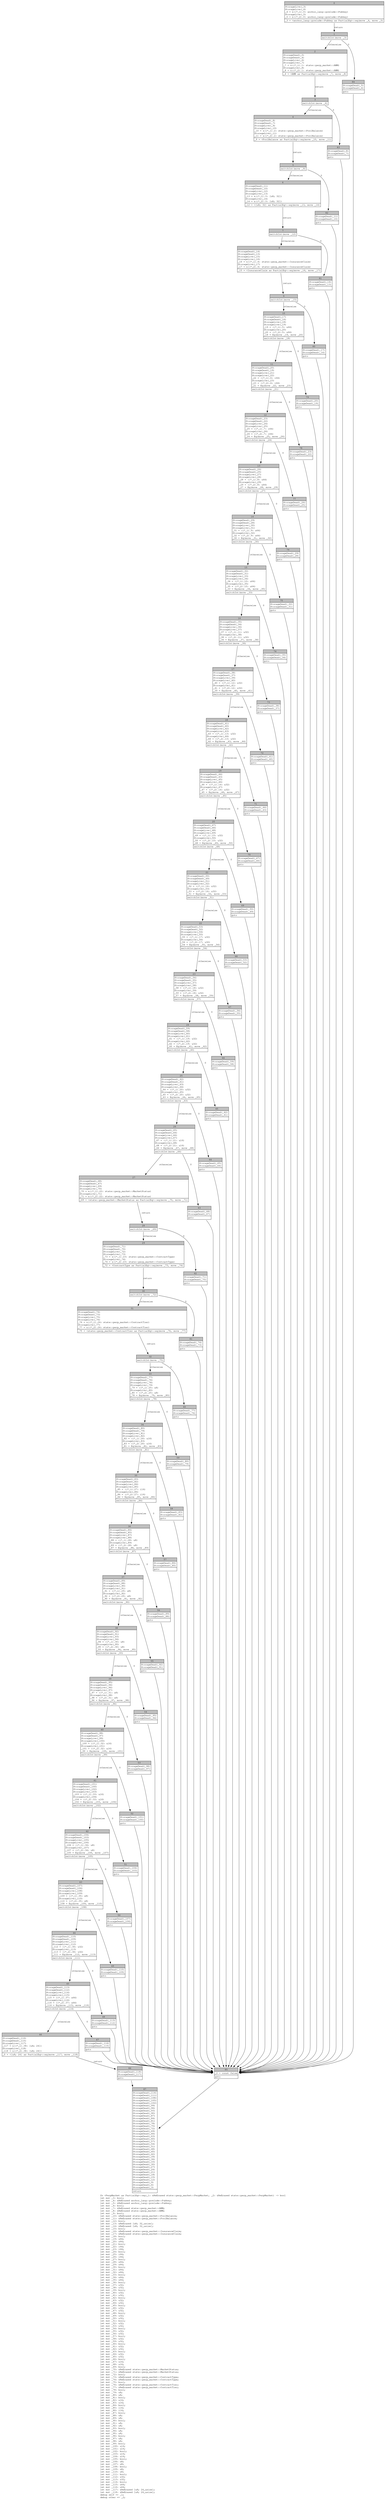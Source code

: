 digraph Mir_0_17338 {
    graph [fontname="Courier, monospace"];
    node [fontname="Courier, monospace"];
    edge [fontname="Courier, monospace"];
    label=<fn &lt;PerpMarket as PartialEq&gt;::eq(_1: &amp;ReErased state::perp_market::PerpMarket, _2: &amp;ReErased state::perp_market::PerpMarket) -&gt; bool<br align="left"/>let mut _3: bool;<br align="left"/>let mut _4: &amp;ReErased anchor_lang::prelude::Pubkey;<br align="left"/>let mut _5: &amp;ReErased anchor_lang::prelude::Pubkey;<br align="left"/>let mut _6: bool;<br align="left"/>let mut _7: &amp;ReErased state::perp_market::AMM;<br align="left"/>let mut _8: &amp;ReErased state::perp_market::AMM;<br align="left"/>let mut _9: bool;<br align="left"/>let mut _10: &amp;ReErased state::perp_market::PoolBalance;<br align="left"/>let mut _11: &amp;ReErased state::perp_market::PoolBalance;<br align="left"/>let mut _12: bool;<br align="left"/>let mut _13: &amp;ReErased [u8; 32_usize];<br align="left"/>let mut _14: &amp;ReErased [u8; 32_usize];<br align="left"/>let mut _15: bool;<br align="left"/>let mut _16: &amp;ReErased state::perp_market::InsuranceClaim;<br align="left"/>let mut _17: &amp;ReErased state::perp_market::InsuranceClaim;<br align="left"/>let mut _18: bool;<br align="left"/>let mut _19: u64;<br align="left"/>let mut _20: u64;<br align="left"/>let mut _21: bool;<br align="left"/>let mut _22: i64;<br align="left"/>let mut _23: i64;<br align="left"/>let mut _24: bool;<br align="left"/>let mut _25: i64;<br align="left"/>let mut _26: i64;<br align="left"/>let mut _27: bool;<br align="left"/>let mut _28: u64;<br align="left"/>let mut _29: u64;<br align="left"/>let mut _30: bool;<br align="left"/>let mut _31: u64;<br align="left"/>let mut _32: u64;<br align="left"/>let mut _33: bool;<br align="left"/>let mut _34: u64;<br align="left"/>let mut _35: u64;<br align="left"/>let mut _36: bool;<br align="left"/>let mut _37: u32;<br align="left"/>let mut _38: u32;<br align="left"/>let mut _39: bool;<br align="left"/>let mut _40: u32;<br align="left"/>let mut _41: u32;<br align="left"/>let mut _42: bool;<br align="left"/>let mut _43: u32;<br align="left"/>let mut _44: u32;<br align="left"/>let mut _45: bool;<br align="left"/>let mut _46: u32;<br align="left"/>let mut _47: u32;<br align="left"/>let mut _48: bool;<br align="left"/>let mut _49: u32;<br align="left"/>let mut _50: u32;<br align="left"/>let mut _51: bool;<br align="left"/>let mut _52: u32;<br align="left"/>let mut _53: u32;<br align="left"/>let mut _54: bool;<br align="left"/>let mut _55: u32;<br align="left"/>let mut _56: u32;<br align="left"/>let mut _57: bool;<br align="left"/>let mut _58: u32;<br align="left"/>let mut _59: u32;<br align="left"/>let mut _60: bool;<br align="left"/>let mut _61: u32;<br align="left"/>let mut _62: u32;<br align="left"/>let mut _63: bool;<br align="left"/>let mut _64: u32;<br align="left"/>let mut _65: u32;<br align="left"/>let mut _66: bool;<br align="left"/>let mut _67: u16;<br align="left"/>let mut _68: u16;<br align="left"/>let mut _69: bool;<br align="left"/>let mut _70: &amp;ReErased state::perp_market::MarketStatus;<br align="left"/>let mut _71: &amp;ReErased state::perp_market::MarketStatus;<br align="left"/>let mut _72: bool;<br align="left"/>let mut _73: &amp;ReErased state::perp_market::ContractType;<br align="left"/>let mut _74: &amp;ReErased state::perp_market::ContractType;<br align="left"/>let mut _75: bool;<br align="left"/>let mut _76: &amp;ReErased state::perp_market::ContractTier;<br align="left"/>let mut _77: &amp;ReErased state::perp_market::ContractTier;<br align="left"/>let mut _78: bool;<br align="left"/>let mut _79: u8;<br align="left"/>let mut _80: u8;<br align="left"/>let mut _81: bool;<br align="left"/>let mut _82: u16;<br align="left"/>let mut _83: u16;<br align="left"/>let mut _84: bool;<br align="left"/>let mut _85: i16;<br align="left"/>let mut _86: i16;<br align="left"/>let mut _87: bool;<br align="left"/>let mut _88: u8;<br align="left"/>let mut _89: u8;<br align="left"/>let mut _90: bool;<br align="left"/>let mut _91: u8;<br align="left"/>let mut _92: u8;<br align="left"/>let mut _93: bool;<br align="left"/>let mut _94: u8;<br align="left"/>let mut _95: u8;<br align="left"/>let mut _96: bool;<br align="left"/>let mut _97: u8;<br align="left"/>let mut _98: u8;<br align="left"/>let mut _99: bool;<br align="left"/>let mut _100: u16;<br align="left"/>let mut _101: u16;<br align="left"/>let mut _102: bool;<br align="left"/>let mut _103: u16;<br align="left"/>let mut _104: u16;<br align="left"/>let mut _105: bool;<br align="left"/>let mut _106: u8;<br align="left"/>let mut _107: u8;<br align="left"/>let mut _108: bool;<br align="left"/>let mut _109: u8;<br align="left"/>let mut _110: u8;<br align="left"/>let mut _111: bool;<br align="left"/>let mut _112: u32;<br align="left"/>let mut _113: u32;<br align="left"/>let mut _114: bool;<br align="left"/>let mut _115: u64;<br align="left"/>let mut _116: u64;<br align="left"/>let mut _117: &amp;ReErased [u8; 24_usize];<br align="left"/>let mut _118: &amp;ReErased [u8; 24_usize];<br align="left"/>debug self =&gt; _1;<br align="left"/>debug other =&gt; _2;<br align="left"/>>;
    bb0__0_17338 [shape="none", label=<<table border="0" cellborder="1" cellspacing="0"><tr><td bgcolor="gray" align="center" colspan="1">0</td></tr><tr><td align="left" balign="left">StorageLive(_3)<br/>StorageLive(_4)<br/>_4 = &amp;((*_1).0: anchor_lang::prelude::Pubkey)<br/>StorageLive(_5)<br/>_5 = &amp;((*_2).0: anchor_lang::prelude::Pubkey)<br/></td></tr><tr><td align="left">_3 = &lt;anchor_lang::prelude::Pubkey as PartialEq&gt;::eq(move _4, move _5)</td></tr></table>>];
    bb1__0_17338 [shape="none", label=<<table border="0" cellborder="1" cellspacing="0"><tr><td bgcolor="gray" align="center" colspan="1">1</td></tr><tr><td align="left">switchInt(move _3)</td></tr></table>>];
    bb2__0_17338 [shape="none", label=<<table border="0" cellborder="1" cellspacing="0"><tr><td bgcolor="gray" align="center" colspan="1">2</td></tr><tr><td align="left" balign="left">StorageDead(_5)<br/>StorageDead(_4)<br/>StorageLive(_6)<br/>StorageLive(_7)<br/>_7 = &amp;((*_1).1: state::perp_market::AMM)<br/>StorageLive(_8)<br/>_8 = &amp;((*_2).1: state::perp_market::AMM)<br/></td></tr><tr><td align="left">_6 = &lt;AMM as PartialEq&gt;::eq(move _7, move _8)</td></tr></table>>];
    bb3__0_17338 [shape="none", label=<<table border="0" cellborder="1" cellspacing="0"><tr><td bgcolor="gray" align="center" colspan="1">3</td></tr><tr><td align="left">switchInt(move _6)</td></tr></table>>];
    bb4__0_17338 [shape="none", label=<<table border="0" cellborder="1" cellspacing="0"><tr><td bgcolor="gray" align="center" colspan="1">4</td></tr><tr><td align="left" balign="left">StorageDead(_8)<br/>StorageDead(_7)<br/>StorageLive(_9)<br/>StorageLive(_10)<br/>_10 = &amp;((*_1).2: state::perp_market::PoolBalance)<br/>StorageLive(_11)<br/>_11 = &amp;((*_2).2: state::perp_market::PoolBalance)<br/></td></tr><tr><td align="left">_9 = &lt;PoolBalance as PartialEq&gt;::eq(move _10, move _11)</td></tr></table>>];
    bb5__0_17338 [shape="none", label=<<table border="0" cellborder="1" cellspacing="0"><tr><td bgcolor="gray" align="center" colspan="1">5</td></tr><tr><td align="left">switchInt(move _9)</td></tr></table>>];
    bb6__0_17338 [shape="none", label=<<table border="0" cellborder="1" cellspacing="0"><tr><td bgcolor="gray" align="center" colspan="1">6</td></tr><tr><td align="left" balign="left">StorageDead(_11)<br/>StorageDead(_10)<br/>StorageLive(_12)<br/>StorageLive(_13)<br/>_13 = &amp;((*_1).3: [u8; 32])<br/>StorageLive(_14)<br/>_14 = &amp;((*_2).3: [u8; 32])<br/></td></tr><tr><td align="left">_12 = &lt;[u8; 32] as PartialEq&gt;::eq(move _13, move _14)</td></tr></table>>];
    bb7__0_17338 [shape="none", label=<<table border="0" cellborder="1" cellspacing="0"><tr><td bgcolor="gray" align="center" colspan="1">7</td></tr><tr><td align="left">switchInt(move _12)</td></tr></table>>];
    bb8__0_17338 [shape="none", label=<<table border="0" cellborder="1" cellspacing="0"><tr><td bgcolor="gray" align="center" colspan="1">8</td></tr><tr><td align="left" balign="left">StorageDead(_14)<br/>StorageDead(_13)<br/>StorageLive(_15)<br/>StorageLive(_16)<br/>_16 = &amp;((*_1).4: state::perp_market::InsuranceClaim)<br/>StorageLive(_17)<br/>_17 = &amp;((*_2).4: state::perp_market::InsuranceClaim)<br/></td></tr><tr><td align="left">_15 = &lt;InsuranceClaim as PartialEq&gt;::eq(move _16, move _17)</td></tr></table>>];
    bb9__0_17338 [shape="none", label=<<table border="0" cellborder="1" cellspacing="0"><tr><td bgcolor="gray" align="center" colspan="1">9</td></tr><tr><td align="left">switchInt(move _15)</td></tr></table>>];
    bb10__0_17338 [shape="none", label=<<table border="0" cellborder="1" cellspacing="0"><tr><td bgcolor="gray" align="center" colspan="1">10</td></tr><tr><td align="left" balign="left">StorageDead(_17)<br/>StorageDead(_16)<br/>StorageLive(_18)<br/>StorageLive(_19)<br/>_19 = ((*_1).5: u64)<br/>StorageLive(_20)<br/>_20 = ((*_2).5: u64)<br/>_18 = Eq(move _19, move _20)<br/></td></tr><tr><td align="left">switchInt(move _18)</td></tr></table>>];
    bb11__0_17338 [shape="none", label=<<table border="0" cellborder="1" cellspacing="0"><tr><td bgcolor="gray" align="center" colspan="1">11</td></tr><tr><td align="left" balign="left">StorageDead(_20)<br/>StorageDead(_19)<br/>StorageLive(_21)<br/>StorageLive(_22)<br/>_22 = ((*_1).6: i64)<br/>StorageLive(_23)<br/>_23 = ((*_2).6: i64)<br/>_21 = Eq(move _22, move _23)<br/></td></tr><tr><td align="left">switchInt(move _21)</td></tr></table>>];
    bb12__0_17338 [shape="none", label=<<table border="0" cellborder="1" cellspacing="0"><tr><td bgcolor="gray" align="center" colspan="1">12</td></tr><tr><td align="left" balign="left">StorageDead(_23)<br/>StorageDead(_22)<br/>StorageLive(_24)<br/>StorageLive(_25)<br/>_25 = ((*_1).7: i64)<br/>StorageLive(_26)<br/>_26 = ((*_2).7: i64)<br/>_24 = Eq(move _25, move _26)<br/></td></tr><tr><td align="left">switchInt(move _24)</td></tr></table>>];
    bb13__0_17338 [shape="none", label=<<table border="0" cellborder="1" cellspacing="0"><tr><td bgcolor="gray" align="center" colspan="1">13</td></tr><tr><td align="left" balign="left">StorageDead(_26)<br/>StorageDead(_25)<br/>StorageLive(_27)<br/>StorageLive(_28)<br/>_28 = ((*_1).8: u64)<br/>StorageLive(_29)<br/>_29 = ((*_2).8: u64)<br/>_27 = Eq(move _28, move _29)<br/></td></tr><tr><td align="left">switchInt(move _27)</td></tr></table>>];
    bb14__0_17338 [shape="none", label=<<table border="0" cellborder="1" cellspacing="0"><tr><td bgcolor="gray" align="center" colspan="1">14</td></tr><tr><td align="left" balign="left">StorageDead(_29)<br/>StorageDead(_28)<br/>StorageLive(_30)<br/>StorageLive(_31)<br/>_31 = ((*_1).9: u64)<br/>StorageLive(_32)<br/>_32 = ((*_2).9: u64)<br/>_30 = Eq(move _31, move _32)<br/></td></tr><tr><td align="left">switchInt(move _30)</td></tr></table>>];
    bb15__0_17338 [shape="none", label=<<table border="0" cellborder="1" cellspacing="0"><tr><td bgcolor="gray" align="center" colspan="1">15</td></tr><tr><td align="left" balign="left">StorageDead(_32)<br/>StorageDead(_31)<br/>StorageLive(_33)<br/>StorageLive(_34)<br/>_34 = ((*_1).10: u64)<br/>StorageLive(_35)<br/>_35 = ((*_2).10: u64)<br/>_33 = Eq(move _34, move _35)<br/></td></tr><tr><td align="left">switchInt(move _33)</td></tr></table>>];
    bb16__0_17338 [shape="none", label=<<table border="0" cellborder="1" cellspacing="0"><tr><td bgcolor="gray" align="center" colspan="1">16</td></tr><tr><td align="left" balign="left">StorageDead(_35)<br/>StorageDead(_34)<br/>StorageLive(_36)<br/>StorageLive(_37)<br/>_37 = ((*_1).11: u32)<br/>StorageLive(_38)<br/>_38 = ((*_2).11: u32)<br/>_36 = Eq(move _37, move _38)<br/></td></tr><tr><td align="left">switchInt(move _36)</td></tr></table>>];
    bb17__0_17338 [shape="none", label=<<table border="0" cellborder="1" cellspacing="0"><tr><td bgcolor="gray" align="center" colspan="1">17</td></tr><tr><td align="left" balign="left">StorageDead(_38)<br/>StorageDead(_37)<br/>StorageLive(_39)<br/>StorageLive(_40)<br/>_40 = ((*_1).12: u32)<br/>StorageLive(_41)<br/>_41 = ((*_2).12: u32)<br/>_39 = Eq(move _40, move _41)<br/></td></tr><tr><td align="left">switchInt(move _39)</td></tr></table>>];
    bb18__0_17338 [shape="none", label=<<table border="0" cellborder="1" cellspacing="0"><tr><td bgcolor="gray" align="center" colspan="1">18</td></tr><tr><td align="left" balign="left">StorageDead(_41)<br/>StorageDead(_40)<br/>StorageLive(_42)<br/>StorageLive(_43)<br/>_43 = ((*_1).13: u32)<br/>StorageLive(_44)<br/>_44 = ((*_2).13: u32)<br/>_42 = Eq(move _43, move _44)<br/></td></tr><tr><td align="left">switchInt(move _42)</td></tr></table>>];
    bb19__0_17338 [shape="none", label=<<table border="0" cellborder="1" cellspacing="0"><tr><td bgcolor="gray" align="center" colspan="1">19</td></tr><tr><td align="left" balign="left">StorageDead(_44)<br/>StorageDead(_43)<br/>StorageLive(_45)<br/>StorageLive(_46)<br/>_46 = ((*_1).14: u32)<br/>StorageLive(_47)<br/>_47 = ((*_2).14: u32)<br/>_45 = Eq(move _46, move _47)<br/></td></tr><tr><td align="left">switchInt(move _45)</td></tr></table>>];
    bb20__0_17338 [shape="none", label=<<table border="0" cellborder="1" cellspacing="0"><tr><td bgcolor="gray" align="center" colspan="1">20</td></tr><tr><td align="left" balign="left">StorageDead(_47)<br/>StorageDead(_46)<br/>StorageLive(_48)<br/>StorageLive(_49)<br/>_49 = ((*_1).15: u32)<br/>StorageLive(_50)<br/>_50 = ((*_2).15: u32)<br/>_48 = Eq(move _49, move _50)<br/></td></tr><tr><td align="left">switchInt(move _48)</td></tr></table>>];
    bb21__0_17338 [shape="none", label=<<table border="0" cellborder="1" cellspacing="0"><tr><td bgcolor="gray" align="center" colspan="1">21</td></tr><tr><td align="left" balign="left">StorageDead(_50)<br/>StorageDead(_49)<br/>StorageLive(_51)<br/>StorageLive(_52)<br/>_52 = ((*_1).16: u32)<br/>StorageLive(_53)<br/>_53 = ((*_2).16: u32)<br/>_51 = Eq(move _52, move _53)<br/></td></tr><tr><td align="left">switchInt(move _51)</td></tr></table>>];
    bb22__0_17338 [shape="none", label=<<table border="0" cellborder="1" cellspacing="0"><tr><td bgcolor="gray" align="center" colspan="1">22</td></tr><tr><td align="left" balign="left">StorageDead(_53)<br/>StorageDead(_52)<br/>StorageLive(_54)<br/>StorageLive(_55)<br/>_55 = ((*_1).17: u32)<br/>StorageLive(_56)<br/>_56 = ((*_2).17: u32)<br/>_54 = Eq(move _55, move _56)<br/></td></tr><tr><td align="left">switchInt(move _54)</td></tr></table>>];
    bb23__0_17338 [shape="none", label=<<table border="0" cellborder="1" cellspacing="0"><tr><td bgcolor="gray" align="center" colspan="1">23</td></tr><tr><td align="left" balign="left">StorageDead(_56)<br/>StorageDead(_55)<br/>StorageLive(_57)<br/>StorageLive(_58)<br/>_58 = ((*_1).18: u32)<br/>StorageLive(_59)<br/>_59 = ((*_2).18: u32)<br/>_57 = Eq(move _58, move _59)<br/></td></tr><tr><td align="left">switchInt(move _57)</td></tr></table>>];
    bb24__0_17338 [shape="none", label=<<table border="0" cellborder="1" cellspacing="0"><tr><td bgcolor="gray" align="center" colspan="1">24</td></tr><tr><td align="left" balign="left">StorageDead(_59)<br/>StorageDead(_58)<br/>StorageLive(_60)<br/>StorageLive(_61)<br/>_61 = ((*_1).19: u32)<br/>StorageLive(_62)<br/>_62 = ((*_2).19: u32)<br/>_60 = Eq(move _61, move _62)<br/></td></tr><tr><td align="left">switchInt(move _60)</td></tr></table>>];
    bb25__0_17338 [shape="none", label=<<table border="0" cellborder="1" cellspacing="0"><tr><td bgcolor="gray" align="center" colspan="1">25</td></tr><tr><td align="left" balign="left">StorageDead(_62)<br/>StorageDead(_61)<br/>StorageLive(_63)<br/>StorageLive(_64)<br/>_64 = ((*_1).20: u32)<br/>StorageLive(_65)<br/>_65 = ((*_2).20: u32)<br/>_63 = Eq(move _64, move _65)<br/></td></tr><tr><td align="left">switchInt(move _63)</td></tr></table>>];
    bb26__0_17338 [shape="none", label=<<table border="0" cellborder="1" cellspacing="0"><tr><td bgcolor="gray" align="center" colspan="1">26</td></tr><tr><td align="left" balign="left">StorageDead(_65)<br/>StorageDead(_64)<br/>StorageLive(_66)<br/>StorageLive(_67)<br/>_67 = ((*_1).21: u16)<br/>StorageLive(_68)<br/>_68 = ((*_2).21: u16)<br/>_66 = Eq(move _67, move _68)<br/></td></tr><tr><td align="left">switchInt(move _66)</td></tr></table>>];
    bb27__0_17338 [shape="none", label=<<table border="0" cellborder="1" cellspacing="0"><tr><td bgcolor="gray" align="center" colspan="1">27</td></tr><tr><td align="left" balign="left">StorageDead(_68)<br/>StorageDead(_67)<br/>StorageLive(_69)<br/>StorageLive(_70)<br/>_70 = &amp;((*_1).22: state::perp_market::MarketStatus)<br/>StorageLive(_71)<br/>_71 = &amp;((*_2).22: state::perp_market::MarketStatus)<br/></td></tr><tr><td align="left">_69 = &lt;state::perp_market::MarketStatus as PartialEq&gt;::eq(move _70, move _71)</td></tr></table>>];
    bb28__0_17338 [shape="none", label=<<table border="0" cellborder="1" cellspacing="0"><tr><td bgcolor="gray" align="center" colspan="1">28</td></tr><tr><td align="left">switchInt(move _69)</td></tr></table>>];
    bb29__0_17338 [shape="none", label=<<table border="0" cellborder="1" cellspacing="0"><tr><td bgcolor="gray" align="center" colspan="1">29</td></tr><tr><td align="left" balign="left">StorageDead(_71)<br/>StorageDead(_70)<br/>StorageLive(_72)<br/>StorageLive(_73)<br/>_73 = &amp;((*_1).23: state::perp_market::ContractType)<br/>StorageLive(_74)<br/>_74 = &amp;((*_2).23: state::perp_market::ContractType)<br/></td></tr><tr><td align="left">_72 = &lt;ContractType as PartialEq&gt;::eq(move _73, move _74)</td></tr></table>>];
    bb30__0_17338 [shape="none", label=<<table border="0" cellborder="1" cellspacing="0"><tr><td bgcolor="gray" align="center" colspan="1">30</td></tr><tr><td align="left">switchInt(move _72)</td></tr></table>>];
    bb31__0_17338 [shape="none", label=<<table border="0" cellborder="1" cellspacing="0"><tr><td bgcolor="gray" align="center" colspan="1">31</td></tr><tr><td align="left" balign="left">StorageDead(_74)<br/>StorageDead(_73)<br/>StorageLive(_75)<br/>StorageLive(_76)<br/>_76 = &amp;((*_1).24: state::perp_market::ContractTier)<br/>StorageLive(_77)<br/>_77 = &amp;((*_2).24: state::perp_market::ContractTier)<br/></td></tr><tr><td align="left">_75 = &lt;state::perp_market::ContractTier as PartialEq&gt;::eq(move _76, move _77)</td></tr></table>>];
    bb32__0_17338 [shape="none", label=<<table border="0" cellborder="1" cellspacing="0"><tr><td bgcolor="gray" align="center" colspan="1">32</td></tr><tr><td align="left">switchInt(move _75)</td></tr></table>>];
    bb33__0_17338 [shape="none", label=<<table border="0" cellborder="1" cellspacing="0"><tr><td bgcolor="gray" align="center" colspan="1">33</td></tr><tr><td align="left" balign="left">StorageDead(_77)<br/>StorageDead(_76)<br/>StorageLive(_78)<br/>StorageLive(_79)<br/>_79 = ((*_1).25: u8)<br/>StorageLive(_80)<br/>_80 = ((*_2).25: u8)<br/>_78 = Eq(move _79, move _80)<br/></td></tr><tr><td align="left">switchInt(move _78)</td></tr></table>>];
    bb34__0_17338 [shape="none", label=<<table border="0" cellborder="1" cellspacing="0"><tr><td bgcolor="gray" align="center" colspan="1">34</td></tr><tr><td align="left" balign="left">StorageDead(_80)<br/>StorageDead(_79)<br/>StorageLive(_81)<br/>StorageLive(_82)<br/>_82 = ((*_1).26: u16)<br/>StorageLive(_83)<br/>_83 = ((*_2).26: u16)<br/>_81 = Eq(move _82, move _83)<br/></td></tr><tr><td align="left">switchInt(move _81)</td></tr></table>>];
    bb35__0_17338 [shape="none", label=<<table border="0" cellborder="1" cellspacing="0"><tr><td bgcolor="gray" align="center" colspan="1">35</td></tr><tr><td align="left" balign="left">StorageDead(_83)<br/>StorageDead(_82)<br/>StorageLive(_84)<br/>StorageLive(_85)<br/>_85 = ((*_1).27: i16)<br/>StorageLive(_86)<br/>_86 = ((*_2).27: i16)<br/>_84 = Eq(move _85, move _86)<br/></td></tr><tr><td align="left">switchInt(move _84)</td></tr></table>>];
    bb36__0_17338 [shape="none", label=<<table border="0" cellborder="1" cellspacing="0"><tr><td bgcolor="gray" align="center" colspan="1">36</td></tr><tr><td align="left" balign="left">StorageDead(_86)<br/>StorageDead(_85)<br/>StorageLive(_87)<br/>StorageLive(_88)<br/>_88 = ((*_1).28: u8)<br/>StorageLive(_89)<br/>_89 = ((*_2).28: u8)<br/>_87 = Eq(move _88, move _89)<br/></td></tr><tr><td align="left">switchInt(move _87)</td></tr></table>>];
    bb37__0_17338 [shape="none", label=<<table border="0" cellborder="1" cellspacing="0"><tr><td bgcolor="gray" align="center" colspan="1">37</td></tr><tr><td align="left" balign="left">StorageDead(_89)<br/>StorageDead(_88)<br/>StorageLive(_90)<br/>StorageLive(_91)<br/>_91 = ((*_1).29: u8)<br/>StorageLive(_92)<br/>_92 = ((*_2).29: u8)<br/>_90 = Eq(move _91, move _92)<br/></td></tr><tr><td align="left">switchInt(move _90)</td></tr></table>>];
    bb38__0_17338 [shape="none", label=<<table border="0" cellborder="1" cellspacing="0"><tr><td bgcolor="gray" align="center" colspan="1">38</td></tr><tr><td align="left" balign="left">StorageDead(_92)<br/>StorageDead(_91)<br/>StorageLive(_93)<br/>StorageLive(_94)<br/>_94 = ((*_1).30: u8)<br/>StorageLive(_95)<br/>_95 = ((*_2).30: u8)<br/>_93 = Eq(move _94, move _95)<br/></td></tr><tr><td align="left">switchInt(move _93)</td></tr></table>>];
    bb39__0_17338 [shape="none", label=<<table border="0" cellborder="1" cellspacing="0"><tr><td bgcolor="gray" align="center" colspan="1">39</td></tr><tr><td align="left" balign="left">StorageDead(_95)<br/>StorageDead(_94)<br/>StorageLive(_96)<br/>StorageLive(_97)<br/>_97 = ((*_1).31: u8)<br/>StorageLive(_98)<br/>_98 = ((*_2).31: u8)<br/>_96 = Eq(move _97, move _98)<br/></td></tr><tr><td align="left">switchInt(move _96)</td></tr></table>>];
    bb40__0_17338 [shape="none", label=<<table border="0" cellborder="1" cellspacing="0"><tr><td bgcolor="gray" align="center" colspan="1">40</td></tr><tr><td align="left" balign="left">StorageDead(_98)<br/>StorageDead(_97)<br/>StorageLive(_99)<br/>StorageLive(_100)<br/>_100 = ((*_1).32: u16)<br/>StorageLive(_101)<br/>_101 = ((*_2).32: u16)<br/>_99 = Eq(move _100, move _101)<br/></td></tr><tr><td align="left">switchInt(move _99)</td></tr></table>>];
    bb41__0_17338 [shape="none", label=<<table border="0" cellborder="1" cellspacing="0"><tr><td bgcolor="gray" align="center" colspan="1">41</td></tr><tr><td align="left" balign="left">StorageDead(_101)<br/>StorageDead(_100)<br/>StorageLive(_102)<br/>StorageLive(_103)<br/>_103 = ((*_1).33: u16)<br/>StorageLive(_104)<br/>_104 = ((*_2).33: u16)<br/>_102 = Eq(move _103, move _104)<br/></td></tr><tr><td align="left">switchInt(move _102)</td></tr></table>>];
    bb42__0_17338 [shape="none", label=<<table border="0" cellborder="1" cellspacing="0"><tr><td bgcolor="gray" align="center" colspan="1">42</td></tr><tr><td align="left" balign="left">StorageDead(_104)<br/>StorageDead(_103)<br/>StorageLive(_105)<br/>StorageLive(_106)<br/>_106 = ((*_1).34: u8)<br/>StorageLive(_107)<br/>_107 = ((*_2).34: u8)<br/>_105 = Eq(move _106, move _107)<br/></td></tr><tr><td align="left">switchInt(move _105)</td></tr></table>>];
    bb43__0_17338 [shape="none", label=<<table border="0" cellborder="1" cellspacing="0"><tr><td bgcolor="gray" align="center" colspan="1">43</td></tr><tr><td align="left" balign="left">StorageDead(_107)<br/>StorageDead(_106)<br/>StorageLive(_108)<br/>StorageLive(_109)<br/>_109 = ((*_1).35: u8)<br/>StorageLive(_110)<br/>_110 = ((*_2).35: u8)<br/>_108 = Eq(move _109, move _110)<br/></td></tr><tr><td align="left">switchInt(move _108)</td></tr></table>>];
    bb44__0_17338 [shape="none", label=<<table border="0" cellborder="1" cellspacing="0"><tr><td bgcolor="gray" align="center" colspan="1">44</td></tr><tr><td align="left" balign="left">StorageDead(_110)<br/>StorageDead(_109)<br/>StorageLive(_111)<br/>StorageLive(_112)<br/>_112 = ((*_1).36: u32)<br/>StorageLive(_113)<br/>_113 = ((*_2).36: u32)<br/>_111 = Eq(move _112, move _113)<br/></td></tr><tr><td align="left">switchInt(move _111)</td></tr></table>>];
    bb45__0_17338 [shape="none", label=<<table border="0" cellborder="1" cellspacing="0"><tr><td bgcolor="gray" align="center" colspan="1">45</td></tr><tr><td align="left" balign="left">StorageDead(_113)<br/>StorageDead(_112)<br/>StorageLive(_114)<br/>StorageLive(_115)<br/>_115 = ((*_1).37: u64)<br/>StorageLive(_116)<br/>_116 = ((*_2).37: u64)<br/>_114 = Eq(move _115, move _116)<br/></td></tr><tr><td align="left">switchInt(move _114)</td></tr></table>>];
    bb46__0_17338 [shape="none", label=<<table border="0" cellborder="1" cellspacing="0"><tr><td bgcolor="gray" align="center" colspan="1">46</td></tr><tr><td align="left" balign="left">StorageDead(_116)<br/>StorageDead(_115)<br/>StorageLive(_117)<br/>_117 = &amp;((*_1).38: [u8; 24])<br/>StorageLive(_118)<br/>_118 = &amp;((*_2).38: [u8; 24])<br/></td></tr><tr><td align="left">_0 = &lt;[u8; 24] as PartialEq&gt;::eq(move _117, move _118)</td></tr></table>>];
    bb47__0_17338 [shape="none", label=<<table border="0" cellborder="1" cellspacing="0"><tr><td bgcolor="gray" align="center" colspan="1">47</td></tr><tr><td align="left" balign="left">StorageDead(_116)<br/>StorageDead(_115)<br/></td></tr><tr><td align="left">goto</td></tr></table>>];
    bb48__0_17338 [shape="none", label=<<table border="0" cellborder="1" cellspacing="0"><tr><td bgcolor="gray" align="center" colspan="1">48</td></tr><tr><td align="left" balign="left">StorageDead(_113)<br/>StorageDead(_112)<br/></td></tr><tr><td align="left">goto</td></tr></table>>];
    bb49__0_17338 [shape="none", label=<<table border="0" cellborder="1" cellspacing="0"><tr><td bgcolor="gray" align="center" colspan="1">49</td></tr><tr><td align="left" balign="left">StorageDead(_110)<br/>StorageDead(_109)<br/></td></tr><tr><td align="left">goto</td></tr></table>>];
    bb50__0_17338 [shape="none", label=<<table border="0" cellborder="1" cellspacing="0"><tr><td bgcolor="gray" align="center" colspan="1">50</td></tr><tr><td align="left" balign="left">StorageDead(_107)<br/>StorageDead(_106)<br/></td></tr><tr><td align="left">goto</td></tr></table>>];
    bb51__0_17338 [shape="none", label=<<table border="0" cellborder="1" cellspacing="0"><tr><td bgcolor="gray" align="center" colspan="1">51</td></tr><tr><td align="left" balign="left">StorageDead(_104)<br/>StorageDead(_103)<br/></td></tr><tr><td align="left">goto</td></tr></table>>];
    bb52__0_17338 [shape="none", label=<<table border="0" cellborder="1" cellspacing="0"><tr><td bgcolor="gray" align="center" colspan="1">52</td></tr><tr><td align="left" balign="left">StorageDead(_101)<br/>StorageDead(_100)<br/></td></tr><tr><td align="left">goto</td></tr></table>>];
    bb53__0_17338 [shape="none", label=<<table border="0" cellborder="1" cellspacing="0"><tr><td bgcolor="gray" align="center" colspan="1">53</td></tr><tr><td align="left" balign="left">StorageDead(_98)<br/>StorageDead(_97)<br/></td></tr><tr><td align="left">goto</td></tr></table>>];
    bb54__0_17338 [shape="none", label=<<table border="0" cellborder="1" cellspacing="0"><tr><td bgcolor="gray" align="center" colspan="1">54</td></tr><tr><td align="left" balign="left">StorageDead(_95)<br/>StorageDead(_94)<br/></td></tr><tr><td align="left">goto</td></tr></table>>];
    bb55__0_17338 [shape="none", label=<<table border="0" cellborder="1" cellspacing="0"><tr><td bgcolor="gray" align="center" colspan="1">55</td></tr><tr><td align="left" balign="left">StorageDead(_92)<br/>StorageDead(_91)<br/></td></tr><tr><td align="left">goto</td></tr></table>>];
    bb56__0_17338 [shape="none", label=<<table border="0" cellborder="1" cellspacing="0"><tr><td bgcolor="gray" align="center" colspan="1">56</td></tr><tr><td align="left" balign="left">StorageDead(_89)<br/>StorageDead(_88)<br/></td></tr><tr><td align="left">goto</td></tr></table>>];
    bb57__0_17338 [shape="none", label=<<table border="0" cellborder="1" cellspacing="0"><tr><td bgcolor="gray" align="center" colspan="1">57</td></tr><tr><td align="left" balign="left">StorageDead(_86)<br/>StorageDead(_85)<br/></td></tr><tr><td align="left">goto</td></tr></table>>];
    bb58__0_17338 [shape="none", label=<<table border="0" cellborder="1" cellspacing="0"><tr><td bgcolor="gray" align="center" colspan="1">58</td></tr><tr><td align="left" balign="left">StorageDead(_83)<br/>StorageDead(_82)<br/></td></tr><tr><td align="left">goto</td></tr></table>>];
    bb59__0_17338 [shape="none", label=<<table border="0" cellborder="1" cellspacing="0"><tr><td bgcolor="gray" align="center" colspan="1">59</td></tr><tr><td align="left" balign="left">StorageDead(_80)<br/>StorageDead(_79)<br/></td></tr><tr><td align="left">goto</td></tr></table>>];
    bb60__0_17338 [shape="none", label=<<table border="0" cellborder="1" cellspacing="0"><tr><td bgcolor="gray" align="center" colspan="1">60</td></tr><tr><td align="left" balign="left">StorageDead(_77)<br/>StorageDead(_76)<br/></td></tr><tr><td align="left">goto</td></tr></table>>];
    bb61__0_17338 [shape="none", label=<<table border="0" cellborder="1" cellspacing="0"><tr><td bgcolor="gray" align="center" colspan="1">61</td></tr><tr><td align="left" balign="left">StorageDead(_74)<br/>StorageDead(_73)<br/></td></tr><tr><td align="left">goto</td></tr></table>>];
    bb62__0_17338 [shape="none", label=<<table border="0" cellborder="1" cellspacing="0"><tr><td bgcolor="gray" align="center" colspan="1">62</td></tr><tr><td align="left" balign="left">StorageDead(_71)<br/>StorageDead(_70)<br/></td></tr><tr><td align="left">goto</td></tr></table>>];
    bb63__0_17338 [shape="none", label=<<table border="0" cellborder="1" cellspacing="0"><tr><td bgcolor="gray" align="center" colspan="1">63</td></tr><tr><td align="left" balign="left">StorageDead(_68)<br/>StorageDead(_67)<br/></td></tr><tr><td align="left">goto</td></tr></table>>];
    bb64__0_17338 [shape="none", label=<<table border="0" cellborder="1" cellspacing="0"><tr><td bgcolor="gray" align="center" colspan="1">64</td></tr><tr><td align="left" balign="left">StorageDead(_65)<br/>StorageDead(_64)<br/></td></tr><tr><td align="left">goto</td></tr></table>>];
    bb65__0_17338 [shape="none", label=<<table border="0" cellborder="1" cellspacing="0"><tr><td bgcolor="gray" align="center" colspan="1">65</td></tr><tr><td align="left" balign="left">StorageDead(_62)<br/>StorageDead(_61)<br/></td></tr><tr><td align="left">goto</td></tr></table>>];
    bb66__0_17338 [shape="none", label=<<table border="0" cellborder="1" cellspacing="0"><tr><td bgcolor="gray" align="center" colspan="1">66</td></tr><tr><td align="left" balign="left">StorageDead(_59)<br/>StorageDead(_58)<br/></td></tr><tr><td align="left">goto</td></tr></table>>];
    bb67__0_17338 [shape="none", label=<<table border="0" cellborder="1" cellspacing="0"><tr><td bgcolor="gray" align="center" colspan="1">67</td></tr><tr><td align="left" balign="left">StorageDead(_56)<br/>StorageDead(_55)<br/></td></tr><tr><td align="left">goto</td></tr></table>>];
    bb68__0_17338 [shape="none", label=<<table border="0" cellborder="1" cellspacing="0"><tr><td bgcolor="gray" align="center" colspan="1">68</td></tr><tr><td align="left" balign="left">StorageDead(_53)<br/>StorageDead(_52)<br/></td></tr><tr><td align="left">goto</td></tr></table>>];
    bb69__0_17338 [shape="none", label=<<table border="0" cellborder="1" cellspacing="0"><tr><td bgcolor="gray" align="center" colspan="1">69</td></tr><tr><td align="left" balign="left">StorageDead(_50)<br/>StorageDead(_49)<br/></td></tr><tr><td align="left">goto</td></tr></table>>];
    bb70__0_17338 [shape="none", label=<<table border="0" cellborder="1" cellspacing="0"><tr><td bgcolor="gray" align="center" colspan="1">70</td></tr><tr><td align="left" balign="left">StorageDead(_47)<br/>StorageDead(_46)<br/></td></tr><tr><td align="left">goto</td></tr></table>>];
    bb71__0_17338 [shape="none", label=<<table border="0" cellborder="1" cellspacing="0"><tr><td bgcolor="gray" align="center" colspan="1">71</td></tr><tr><td align="left" balign="left">StorageDead(_44)<br/>StorageDead(_43)<br/></td></tr><tr><td align="left">goto</td></tr></table>>];
    bb72__0_17338 [shape="none", label=<<table border="0" cellborder="1" cellspacing="0"><tr><td bgcolor="gray" align="center" colspan="1">72</td></tr><tr><td align="left" balign="left">StorageDead(_41)<br/>StorageDead(_40)<br/></td></tr><tr><td align="left">goto</td></tr></table>>];
    bb73__0_17338 [shape="none", label=<<table border="0" cellborder="1" cellspacing="0"><tr><td bgcolor="gray" align="center" colspan="1">73</td></tr><tr><td align="left" balign="left">StorageDead(_38)<br/>StorageDead(_37)<br/></td></tr><tr><td align="left">goto</td></tr></table>>];
    bb74__0_17338 [shape="none", label=<<table border="0" cellborder="1" cellspacing="0"><tr><td bgcolor="gray" align="center" colspan="1">74</td></tr><tr><td align="left" balign="left">StorageDead(_35)<br/>StorageDead(_34)<br/></td></tr><tr><td align="left">goto</td></tr></table>>];
    bb75__0_17338 [shape="none", label=<<table border="0" cellborder="1" cellspacing="0"><tr><td bgcolor="gray" align="center" colspan="1">75</td></tr><tr><td align="left" balign="left">StorageDead(_32)<br/>StorageDead(_31)<br/></td></tr><tr><td align="left">goto</td></tr></table>>];
    bb76__0_17338 [shape="none", label=<<table border="0" cellborder="1" cellspacing="0"><tr><td bgcolor="gray" align="center" colspan="1">76</td></tr><tr><td align="left" balign="left">StorageDead(_29)<br/>StorageDead(_28)<br/></td></tr><tr><td align="left">goto</td></tr></table>>];
    bb77__0_17338 [shape="none", label=<<table border="0" cellborder="1" cellspacing="0"><tr><td bgcolor="gray" align="center" colspan="1">77</td></tr><tr><td align="left" balign="left">StorageDead(_26)<br/>StorageDead(_25)<br/></td></tr><tr><td align="left">goto</td></tr></table>>];
    bb78__0_17338 [shape="none", label=<<table border="0" cellborder="1" cellspacing="0"><tr><td bgcolor="gray" align="center" colspan="1">78</td></tr><tr><td align="left" balign="left">StorageDead(_23)<br/>StorageDead(_22)<br/></td></tr><tr><td align="left">goto</td></tr></table>>];
    bb79__0_17338 [shape="none", label=<<table border="0" cellborder="1" cellspacing="0"><tr><td bgcolor="gray" align="center" colspan="1">79</td></tr><tr><td align="left" balign="left">StorageDead(_20)<br/>StorageDead(_19)<br/></td></tr><tr><td align="left">goto</td></tr></table>>];
    bb80__0_17338 [shape="none", label=<<table border="0" cellborder="1" cellspacing="0"><tr><td bgcolor="gray" align="center" colspan="1">80</td></tr><tr><td align="left" balign="left">StorageDead(_17)<br/>StorageDead(_16)<br/></td></tr><tr><td align="left">goto</td></tr></table>>];
    bb81__0_17338 [shape="none", label=<<table border="0" cellborder="1" cellspacing="0"><tr><td bgcolor="gray" align="center" colspan="1">81</td></tr><tr><td align="left" balign="left">StorageDead(_14)<br/>StorageDead(_13)<br/></td></tr><tr><td align="left">goto</td></tr></table>>];
    bb82__0_17338 [shape="none", label=<<table border="0" cellborder="1" cellspacing="0"><tr><td bgcolor="gray" align="center" colspan="1">82</td></tr><tr><td align="left" balign="left">StorageDead(_11)<br/>StorageDead(_10)<br/></td></tr><tr><td align="left">goto</td></tr></table>>];
    bb83__0_17338 [shape="none", label=<<table border="0" cellborder="1" cellspacing="0"><tr><td bgcolor="gray" align="center" colspan="1">83</td></tr><tr><td align="left" balign="left">StorageDead(_8)<br/>StorageDead(_7)<br/></td></tr><tr><td align="left">goto</td></tr></table>>];
    bb84__0_17338 [shape="none", label=<<table border="0" cellborder="1" cellspacing="0"><tr><td bgcolor="gray" align="center" colspan="1">84</td></tr><tr><td align="left" balign="left">StorageDead(_5)<br/>StorageDead(_4)<br/></td></tr><tr><td align="left">goto</td></tr></table>>];
    bb85__0_17338 [shape="none", label=<<table border="0" cellborder="1" cellspacing="0"><tr><td bgcolor="gray" align="center" colspan="1">85</td></tr><tr><td align="left" balign="left">_0 = const false<br/></td></tr><tr><td align="left">goto</td></tr></table>>];
    bb86__0_17338 [shape="none", label=<<table border="0" cellborder="1" cellspacing="0"><tr><td bgcolor="gray" align="center" colspan="1">86</td></tr><tr><td align="left" balign="left">StorageDead(_118)<br/>StorageDead(_117)<br/></td></tr><tr><td align="left">goto</td></tr></table>>];
    bb87__0_17338 [shape="none", label=<<table border="0" cellborder="1" cellspacing="0"><tr><td bgcolor="gray" align="center" colspan="1">87</td></tr><tr><td align="left" balign="left">StorageDead(_114)<br/>StorageDead(_111)<br/>StorageDead(_108)<br/>StorageDead(_105)<br/>StorageDead(_102)<br/>StorageDead(_99)<br/>StorageDead(_96)<br/>StorageDead(_93)<br/>StorageDead(_90)<br/>StorageDead(_87)<br/>StorageDead(_84)<br/>StorageDead(_81)<br/>StorageDead(_78)<br/>StorageDead(_75)<br/>StorageDead(_72)<br/>StorageDead(_69)<br/>StorageDead(_66)<br/>StorageDead(_63)<br/>StorageDead(_60)<br/>StorageDead(_57)<br/>StorageDead(_54)<br/>StorageDead(_51)<br/>StorageDead(_48)<br/>StorageDead(_45)<br/>StorageDead(_42)<br/>StorageDead(_39)<br/>StorageDead(_36)<br/>StorageDead(_33)<br/>StorageDead(_30)<br/>StorageDead(_27)<br/>StorageDead(_24)<br/>StorageDead(_21)<br/>StorageDead(_18)<br/>StorageDead(_15)<br/>StorageDead(_12)<br/>StorageDead(_9)<br/>StorageDead(_6)<br/>StorageDead(_3)<br/></td></tr><tr><td align="left">return</td></tr></table>>];
    bb0__0_17338 -> bb1__0_17338 [label="return"];
    bb1__0_17338 -> bb84__0_17338 [label="0"];
    bb1__0_17338 -> bb2__0_17338 [label="otherwise"];
    bb2__0_17338 -> bb3__0_17338 [label="return"];
    bb3__0_17338 -> bb83__0_17338 [label="0"];
    bb3__0_17338 -> bb4__0_17338 [label="otherwise"];
    bb4__0_17338 -> bb5__0_17338 [label="return"];
    bb5__0_17338 -> bb82__0_17338 [label="0"];
    bb5__0_17338 -> bb6__0_17338 [label="otherwise"];
    bb6__0_17338 -> bb7__0_17338 [label="return"];
    bb7__0_17338 -> bb81__0_17338 [label="0"];
    bb7__0_17338 -> bb8__0_17338 [label="otherwise"];
    bb8__0_17338 -> bb9__0_17338 [label="return"];
    bb9__0_17338 -> bb80__0_17338 [label="0"];
    bb9__0_17338 -> bb10__0_17338 [label="otherwise"];
    bb10__0_17338 -> bb79__0_17338 [label="0"];
    bb10__0_17338 -> bb11__0_17338 [label="otherwise"];
    bb11__0_17338 -> bb78__0_17338 [label="0"];
    bb11__0_17338 -> bb12__0_17338 [label="otherwise"];
    bb12__0_17338 -> bb77__0_17338 [label="0"];
    bb12__0_17338 -> bb13__0_17338 [label="otherwise"];
    bb13__0_17338 -> bb76__0_17338 [label="0"];
    bb13__0_17338 -> bb14__0_17338 [label="otherwise"];
    bb14__0_17338 -> bb75__0_17338 [label="0"];
    bb14__0_17338 -> bb15__0_17338 [label="otherwise"];
    bb15__0_17338 -> bb74__0_17338 [label="0"];
    bb15__0_17338 -> bb16__0_17338 [label="otherwise"];
    bb16__0_17338 -> bb73__0_17338 [label="0"];
    bb16__0_17338 -> bb17__0_17338 [label="otherwise"];
    bb17__0_17338 -> bb72__0_17338 [label="0"];
    bb17__0_17338 -> bb18__0_17338 [label="otherwise"];
    bb18__0_17338 -> bb71__0_17338 [label="0"];
    bb18__0_17338 -> bb19__0_17338 [label="otherwise"];
    bb19__0_17338 -> bb70__0_17338 [label="0"];
    bb19__0_17338 -> bb20__0_17338 [label="otherwise"];
    bb20__0_17338 -> bb69__0_17338 [label="0"];
    bb20__0_17338 -> bb21__0_17338 [label="otherwise"];
    bb21__0_17338 -> bb68__0_17338 [label="0"];
    bb21__0_17338 -> bb22__0_17338 [label="otherwise"];
    bb22__0_17338 -> bb67__0_17338 [label="0"];
    bb22__0_17338 -> bb23__0_17338 [label="otherwise"];
    bb23__0_17338 -> bb66__0_17338 [label="0"];
    bb23__0_17338 -> bb24__0_17338 [label="otherwise"];
    bb24__0_17338 -> bb65__0_17338 [label="0"];
    bb24__0_17338 -> bb25__0_17338 [label="otherwise"];
    bb25__0_17338 -> bb64__0_17338 [label="0"];
    bb25__0_17338 -> bb26__0_17338 [label="otherwise"];
    bb26__0_17338 -> bb63__0_17338 [label="0"];
    bb26__0_17338 -> bb27__0_17338 [label="otherwise"];
    bb27__0_17338 -> bb28__0_17338 [label="return"];
    bb28__0_17338 -> bb62__0_17338 [label="0"];
    bb28__0_17338 -> bb29__0_17338 [label="otherwise"];
    bb29__0_17338 -> bb30__0_17338 [label="return"];
    bb30__0_17338 -> bb61__0_17338 [label="0"];
    bb30__0_17338 -> bb31__0_17338 [label="otherwise"];
    bb31__0_17338 -> bb32__0_17338 [label="return"];
    bb32__0_17338 -> bb60__0_17338 [label="0"];
    bb32__0_17338 -> bb33__0_17338 [label="otherwise"];
    bb33__0_17338 -> bb59__0_17338 [label="0"];
    bb33__0_17338 -> bb34__0_17338 [label="otherwise"];
    bb34__0_17338 -> bb58__0_17338 [label="0"];
    bb34__0_17338 -> bb35__0_17338 [label="otherwise"];
    bb35__0_17338 -> bb57__0_17338 [label="0"];
    bb35__0_17338 -> bb36__0_17338 [label="otherwise"];
    bb36__0_17338 -> bb56__0_17338 [label="0"];
    bb36__0_17338 -> bb37__0_17338 [label="otherwise"];
    bb37__0_17338 -> bb55__0_17338 [label="0"];
    bb37__0_17338 -> bb38__0_17338 [label="otherwise"];
    bb38__0_17338 -> bb54__0_17338 [label="0"];
    bb38__0_17338 -> bb39__0_17338 [label="otherwise"];
    bb39__0_17338 -> bb53__0_17338 [label="0"];
    bb39__0_17338 -> bb40__0_17338 [label="otherwise"];
    bb40__0_17338 -> bb52__0_17338 [label="0"];
    bb40__0_17338 -> bb41__0_17338 [label="otherwise"];
    bb41__0_17338 -> bb51__0_17338 [label="0"];
    bb41__0_17338 -> bb42__0_17338 [label="otherwise"];
    bb42__0_17338 -> bb50__0_17338 [label="0"];
    bb42__0_17338 -> bb43__0_17338 [label="otherwise"];
    bb43__0_17338 -> bb49__0_17338 [label="0"];
    bb43__0_17338 -> bb44__0_17338 [label="otherwise"];
    bb44__0_17338 -> bb48__0_17338 [label="0"];
    bb44__0_17338 -> bb45__0_17338 [label="otherwise"];
    bb45__0_17338 -> bb47__0_17338 [label="0"];
    bb45__0_17338 -> bb46__0_17338 [label="otherwise"];
    bb46__0_17338 -> bb86__0_17338 [label="return"];
    bb47__0_17338 -> bb85__0_17338 [label=""];
    bb48__0_17338 -> bb85__0_17338 [label=""];
    bb49__0_17338 -> bb85__0_17338 [label=""];
    bb50__0_17338 -> bb85__0_17338 [label=""];
    bb51__0_17338 -> bb85__0_17338 [label=""];
    bb52__0_17338 -> bb85__0_17338 [label=""];
    bb53__0_17338 -> bb85__0_17338 [label=""];
    bb54__0_17338 -> bb85__0_17338 [label=""];
    bb55__0_17338 -> bb85__0_17338 [label=""];
    bb56__0_17338 -> bb85__0_17338 [label=""];
    bb57__0_17338 -> bb85__0_17338 [label=""];
    bb58__0_17338 -> bb85__0_17338 [label=""];
    bb59__0_17338 -> bb85__0_17338 [label=""];
    bb60__0_17338 -> bb85__0_17338 [label=""];
    bb61__0_17338 -> bb85__0_17338 [label=""];
    bb62__0_17338 -> bb85__0_17338 [label=""];
    bb63__0_17338 -> bb85__0_17338 [label=""];
    bb64__0_17338 -> bb85__0_17338 [label=""];
    bb65__0_17338 -> bb85__0_17338 [label=""];
    bb66__0_17338 -> bb85__0_17338 [label=""];
    bb67__0_17338 -> bb85__0_17338 [label=""];
    bb68__0_17338 -> bb85__0_17338 [label=""];
    bb69__0_17338 -> bb85__0_17338 [label=""];
    bb70__0_17338 -> bb85__0_17338 [label=""];
    bb71__0_17338 -> bb85__0_17338 [label=""];
    bb72__0_17338 -> bb85__0_17338 [label=""];
    bb73__0_17338 -> bb85__0_17338 [label=""];
    bb74__0_17338 -> bb85__0_17338 [label=""];
    bb75__0_17338 -> bb85__0_17338 [label=""];
    bb76__0_17338 -> bb85__0_17338 [label=""];
    bb77__0_17338 -> bb85__0_17338 [label=""];
    bb78__0_17338 -> bb85__0_17338 [label=""];
    bb79__0_17338 -> bb85__0_17338 [label=""];
    bb80__0_17338 -> bb85__0_17338 [label=""];
    bb81__0_17338 -> bb85__0_17338 [label=""];
    bb82__0_17338 -> bb85__0_17338 [label=""];
    bb83__0_17338 -> bb85__0_17338 [label=""];
    bb84__0_17338 -> bb85__0_17338 [label=""];
    bb85__0_17338 -> bb87__0_17338 [label=""];
    bb86__0_17338 -> bb87__0_17338 [label=""];
}
